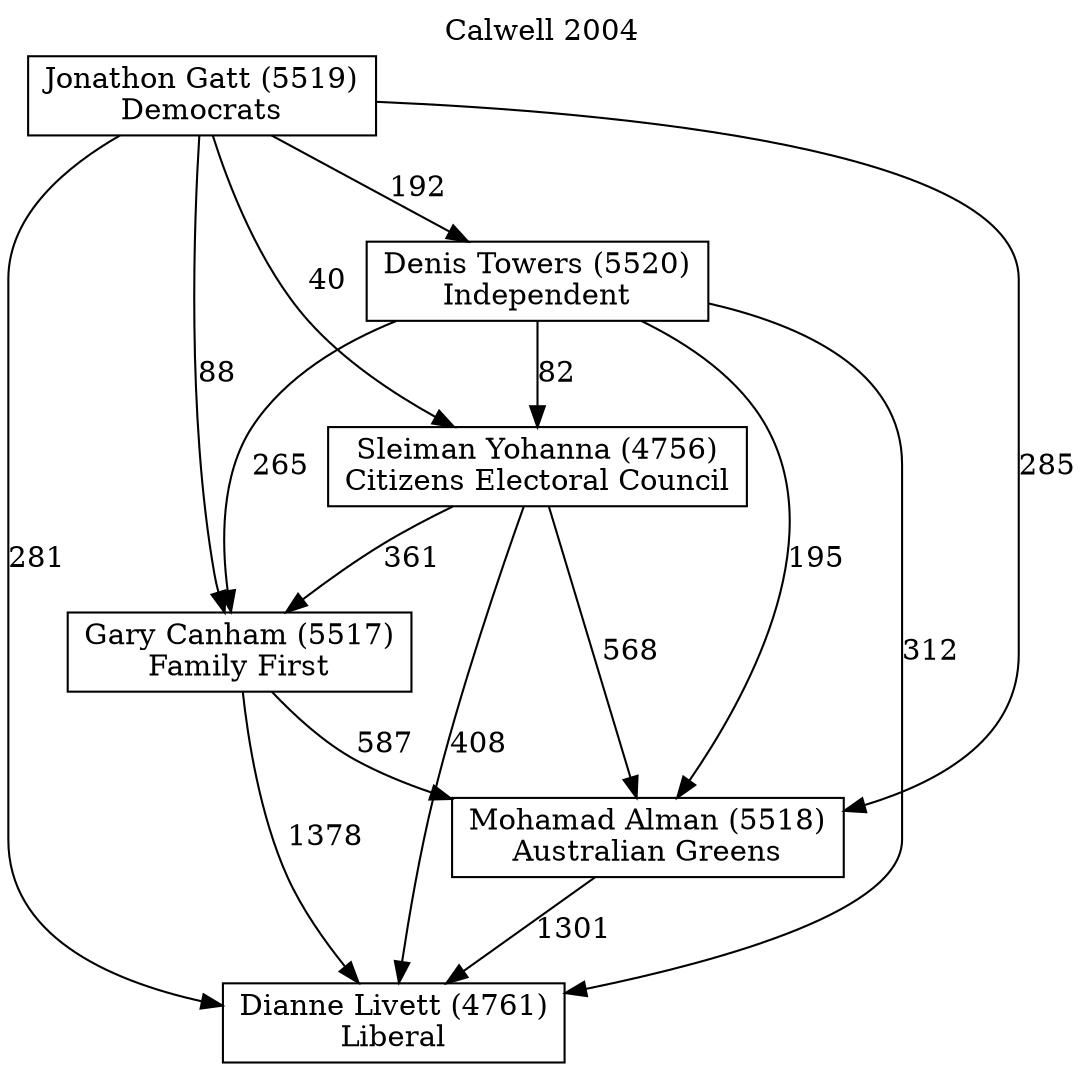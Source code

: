 // House preference flow
digraph "Dianne Livett (4761)_Calwell_2004" {
	graph [label="Calwell 2004" labelloc=t mclimit=10]
	node [shape=box]
	"Dianne Livett (4761)" [label="Dianne Livett (4761)
Liberal"]
	"Mohamad Alman (5518)" [label="Mohamad Alman (5518)
Australian Greens"]
	"Gary Canham (5517)" [label="Gary Canham (5517)
Family First"]
	"Sleiman Yohanna (4756)" [label="Sleiman Yohanna (4756)
Citizens Electoral Council"]
	"Denis Towers (5520)" [label="Denis Towers (5520)
Independent"]
	"Jonathon Gatt (5519)" [label="Jonathon Gatt (5519)
Democrats"]
	"Mohamad Alman (5518)" -> "Dianne Livett (4761)" [label=1301]
	"Gary Canham (5517)" -> "Mohamad Alman (5518)" [label=587]
	"Sleiman Yohanna (4756)" -> "Gary Canham (5517)" [label=361]
	"Denis Towers (5520)" -> "Sleiman Yohanna (4756)" [label=82]
	"Jonathon Gatt (5519)" -> "Denis Towers (5520)" [label=192]
	"Gary Canham (5517)" -> "Dianne Livett (4761)" [label=1378]
	"Sleiman Yohanna (4756)" -> "Dianne Livett (4761)" [label=408]
	"Denis Towers (5520)" -> "Dianne Livett (4761)" [label=312]
	"Jonathon Gatt (5519)" -> "Dianne Livett (4761)" [label=281]
	"Jonathon Gatt (5519)" -> "Sleiman Yohanna (4756)" [label=40]
	"Denis Towers (5520)" -> "Gary Canham (5517)" [label=265]
	"Jonathon Gatt (5519)" -> "Gary Canham (5517)" [label=88]
	"Sleiman Yohanna (4756)" -> "Mohamad Alman (5518)" [label=568]
	"Denis Towers (5520)" -> "Mohamad Alman (5518)" [label=195]
	"Jonathon Gatt (5519)" -> "Mohamad Alman (5518)" [label=285]
}
